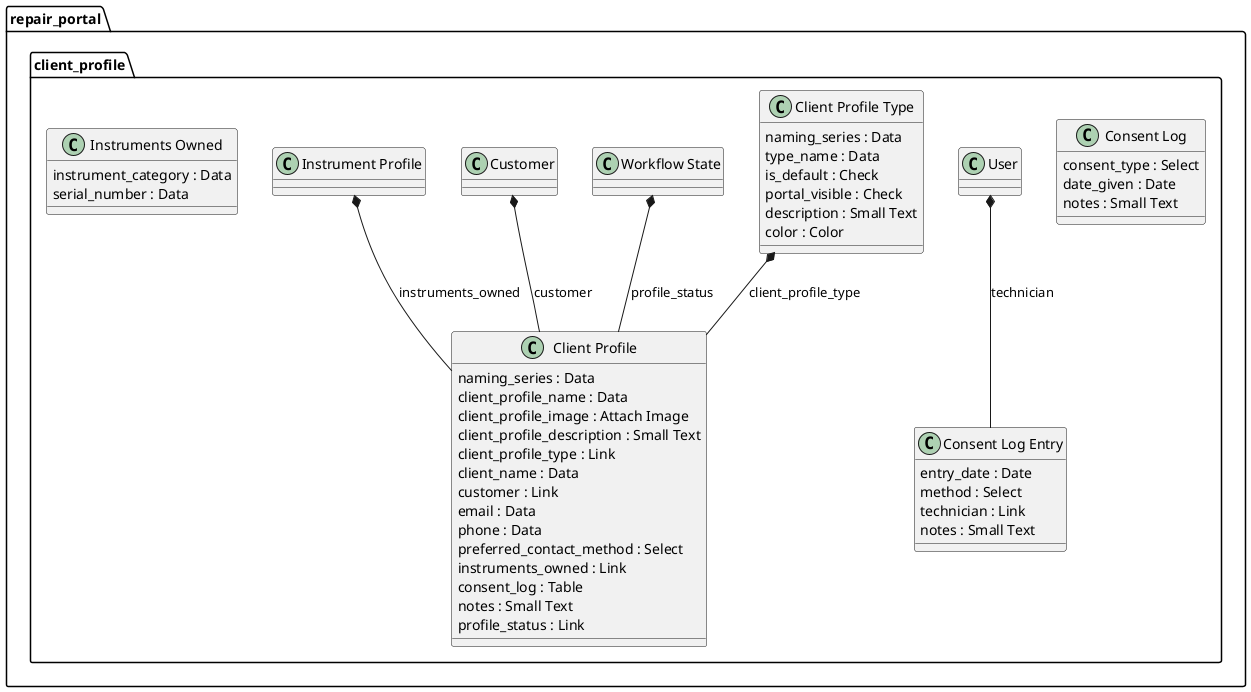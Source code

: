 @startuml
package repair_portal.client_profile <<Folder>> {
  class "Consent Log" {
    consent_type : Select
    date_given : Date
    notes : Small Text
  }

  class "Client Profile Type" {
    naming_series : Data
    type_name : Data
    is_default : Check
    portal_visible : Check
    description : Small Text
    color : Color
  }

"User" *-- "Consent Log Entry": technician
  class "Consent Log Entry" {
    entry_date : Date
    method : Select
    technician : Link
    notes : Small Text
  }

"Client Profile Type" *-- "Client Profile": client_profile_type
"Customer" *-- "Client Profile": customer
"Instrument Profile" *-- "Client Profile": instruments_owned
"Workflow State" *-- "Client Profile": profile_status
  class "Client Profile" {
    naming_series : Data
    client_profile_name : Data
    client_profile_image : Attach Image
    client_profile_description : Small Text
    client_profile_type : Link
    client_name : Data
    customer : Link
    email : Data
    phone : Data
    preferred_contact_method : Select
    instruments_owned : Link
    consent_log : Table
    notes : Small Text
    profile_status : Link
  }

  class "Instruments Owned" {
    instrument_category : Data
    serial_number : Data
  }
}
@enduml